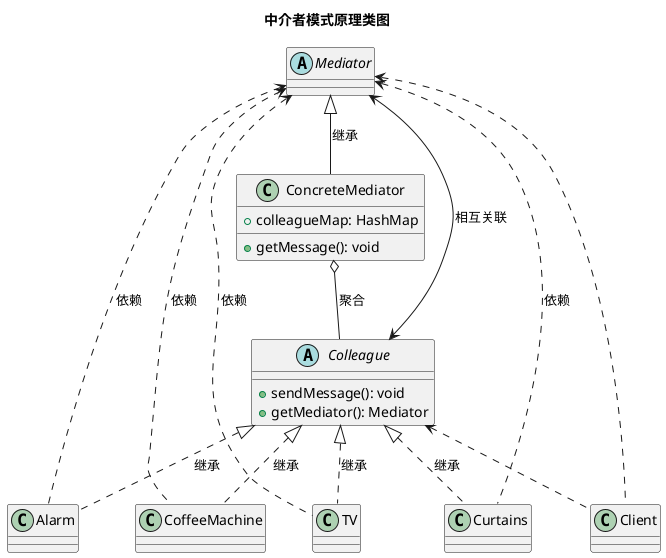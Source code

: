 @startuml

title 中介者模式原理类图

abstract class Mediator {

}

class ConcreteMediator {
    + colleagueMap: HashMap
    + getMessage(): void
}


abstract class Colleague {
    + sendMessage(): void
    + getMediator(): Mediator
}

Mediator <|-- ConcreteMediator:继承

ConcreteMediator o-- Colleague:聚合

Colleague <|.. Alarm:继承
Colleague <|.. CoffeeMachine:继承
Colleague <|.. Curtains:继承
Colleague <|.. TV:继承

Mediator <--> Colleague:相互关联

Mediator <.. Alarm:依赖
Mediator <.. CoffeeMachine:依赖
Mediator <.. Curtains:依赖
Mediator <.. TV:依赖


Mediator <.. Client
Colleague <.. Client

@enduml